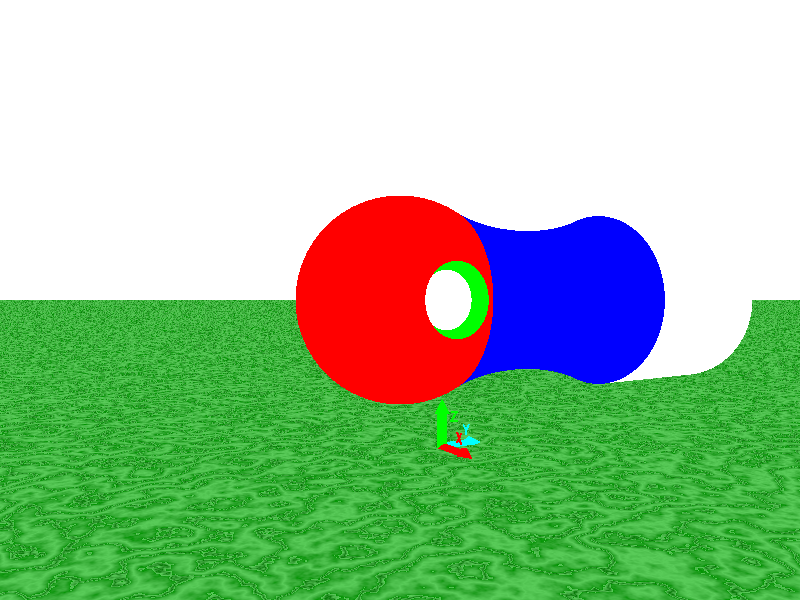 #include "colors.inc"     
#include "textures.inc"

#declare Font="cyrvetic.ttf";
light_source{
	<2,2,2>
	color White

}
light_source{
	<-5,2,3>
	color White

}
light_source{
	<-5,12,3>
	color White

}

camera{
	location<10,-7,3>
	look_at <-5,2,3>
	sky <0,0,1>
	right<-image_width/image_height,0,0>
}

background { White}

plane{
    z,0
    texture{    Jade }
}


difference{
      union{
            //difference{
                  cylinder{
                        <-5,10,3>
                        <-5,15,3>
                        3
                        pigment{ color White}
                  }
                  
                 /* cylinder{
                              <-5,9,3>
                              <-5,11,3>
                              2.5
                              pigment{ color Gold}
                  }*/
       //     }
            difference{
                  sphere{
                        <-5,2,3>
                        3
                         pigment{ color Red}
                  }
                  sphere{
                              <-2,2,3>
                              1
                               pigment{ color Green}
                  }
                  /*cylinder{
                        <-5,4,3>
                        <-5,6,3>
                        2.5
                         pigment{ color Yellow}
                  }
                  */
            }
            
            lathe{
                  bezier_spline
                  4,
                  <2.79,1.09>,
                  <2.09,2.89>,
                  <2.02,5.59>,
                  <3,8>
                   pigment{ color Blue}
                   
                   translate <-5,2,3>
            }
      }
      
       union{
            cylinder{
                  <-5,9,3>
                  <-5,16,3>
                  2.5
                  pigment{ color White}
            }
           
            sphere{
                  <-5,2,3>
                  2.5
                  pigment{ color White}
            }
                  
            
            
           
      
      }
  
}




#macro fleche(A,S,Coul1,Coul2,alph,rCyl,rCon,text1,sca,rot,trans)


	# local B=A*alph+S*(1-alph);



	cylinder{
	A B rCyl
	 	pigment{
			color Coul1
		}
	}
	cone {
		B rCon S 0
		pigment{
			color Coul2
		}
	} 
	text {
                ttf Font  
                text1
	        0.1, 0    
	        pigment{
			    color Coul1
		    }
                scale sca 
                rotate rot
                translate trans   
    } 


#end



#macro repereortho()
	fleche(<0,0,0>,<1,0,0>,Red,Red,0.3,0.1,0.15,"X",<0.3,0.3,0.3>,<90,0,0>,<0.5,0,0.2>)
	fleche(<0,0,0>,<0,1,0>,Cyan,Cyan,0.3,0.1,0.15,"Y",<0.3,0.3,0.3>,<90,0,90>,<0,0.5,0.2>)
	fleche(<0,0,0>,<0,0,1>,Green,Green,0.3,0.1,0.15,"Z",<0.3,0.3,0.3>,<90,0,90>,<0,0.2,0.5>)
	
#end

repereortho()
